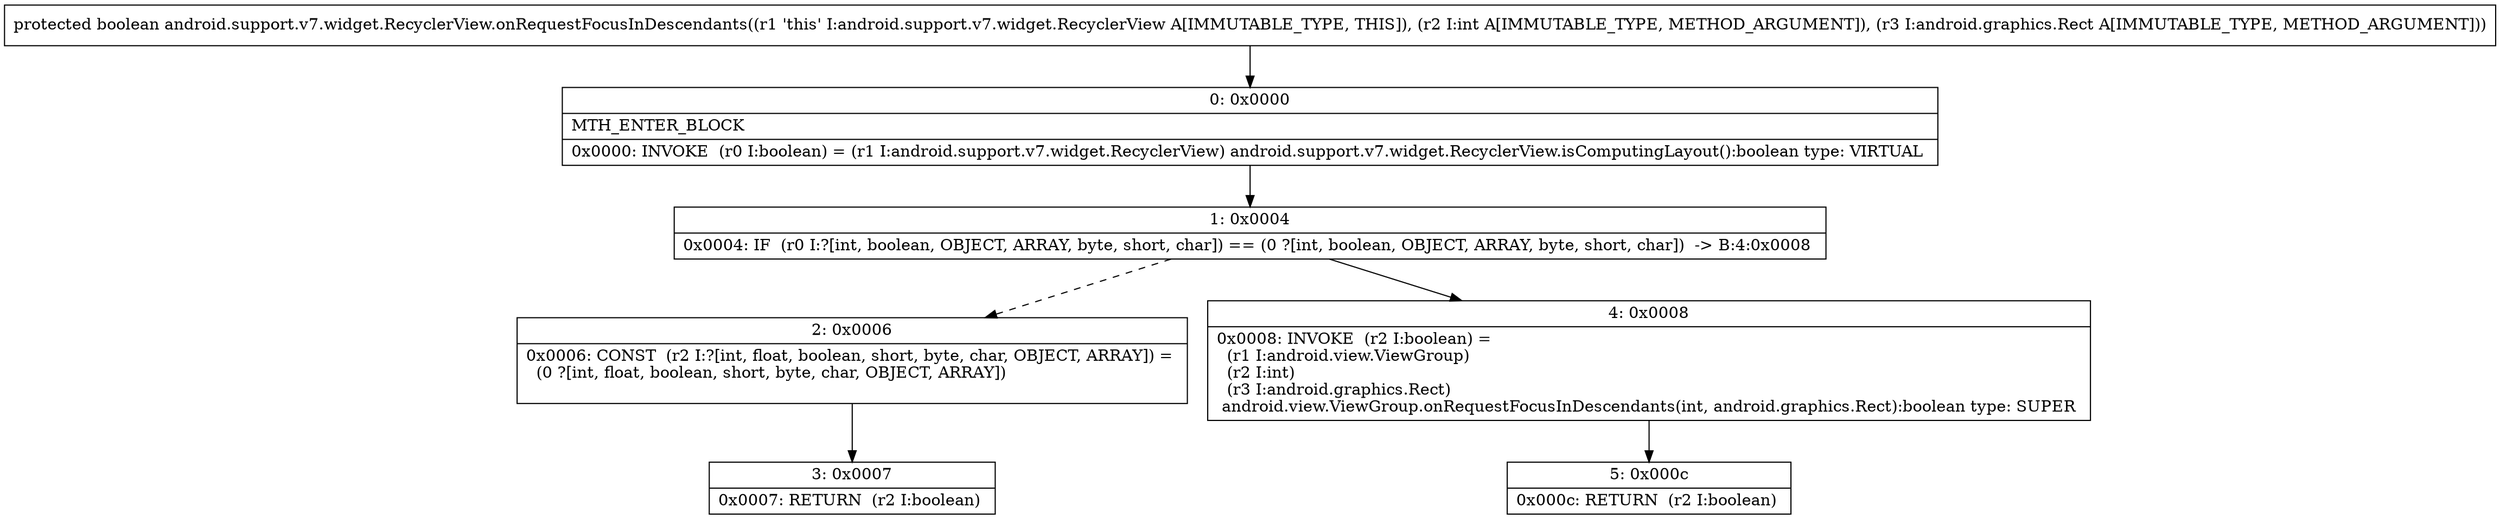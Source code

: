 digraph "CFG forandroid.support.v7.widget.RecyclerView.onRequestFocusInDescendants(ILandroid\/graphics\/Rect;)Z" {
Node_0 [shape=record,label="{0\:\ 0x0000|MTH_ENTER_BLOCK\l|0x0000: INVOKE  (r0 I:boolean) = (r1 I:android.support.v7.widget.RecyclerView) android.support.v7.widget.RecyclerView.isComputingLayout():boolean type: VIRTUAL \l}"];
Node_1 [shape=record,label="{1\:\ 0x0004|0x0004: IF  (r0 I:?[int, boolean, OBJECT, ARRAY, byte, short, char]) == (0 ?[int, boolean, OBJECT, ARRAY, byte, short, char])  \-\> B:4:0x0008 \l}"];
Node_2 [shape=record,label="{2\:\ 0x0006|0x0006: CONST  (r2 I:?[int, float, boolean, short, byte, char, OBJECT, ARRAY]) = \l  (0 ?[int, float, boolean, short, byte, char, OBJECT, ARRAY])\l \l}"];
Node_3 [shape=record,label="{3\:\ 0x0007|0x0007: RETURN  (r2 I:boolean) \l}"];
Node_4 [shape=record,label="{4\:\ 0x0008|0x0008: INVOKE  (r2 I:boolean) = \l  (r1 I:android.view.ViewGroup)\l  (r2 I:int)\l  (r3 I:android.graphics.Rect)\l android.view.ViewGroup.onRequestFocusInDescendants(int, android.graphics.Rect):boolean type: SUPER \l}"];
Node_5 [shape=record,label="{5\:\ 0x000c|0x000c: RETURN  (r2 I:boolean) \l}"];
MethodNode[shape=record,label="{protected boolean android.support.v7.widget.RecyclerView.onRequestFocusInDescendants((r1 'this' I:android.support.v7.widget.RecyclerView A[IMMUTABLE_TYPE, THIS]), (r2 I:int A[IMMUTABLE_TYPE, METHOD_ARGUMENT]), (r3 I:android.graphics.Rect A[IMMUTABLE_TYPE, METHOD_ARGUMENT])) }"];
MethodNode -> Node_0;
Node_0 -> Node_1;
Node_1 -> Node_2[style=dashed];
Node_1 -> Node_4;
Node_2 -> Node_3;
Node_4 -> Node_5;
}

